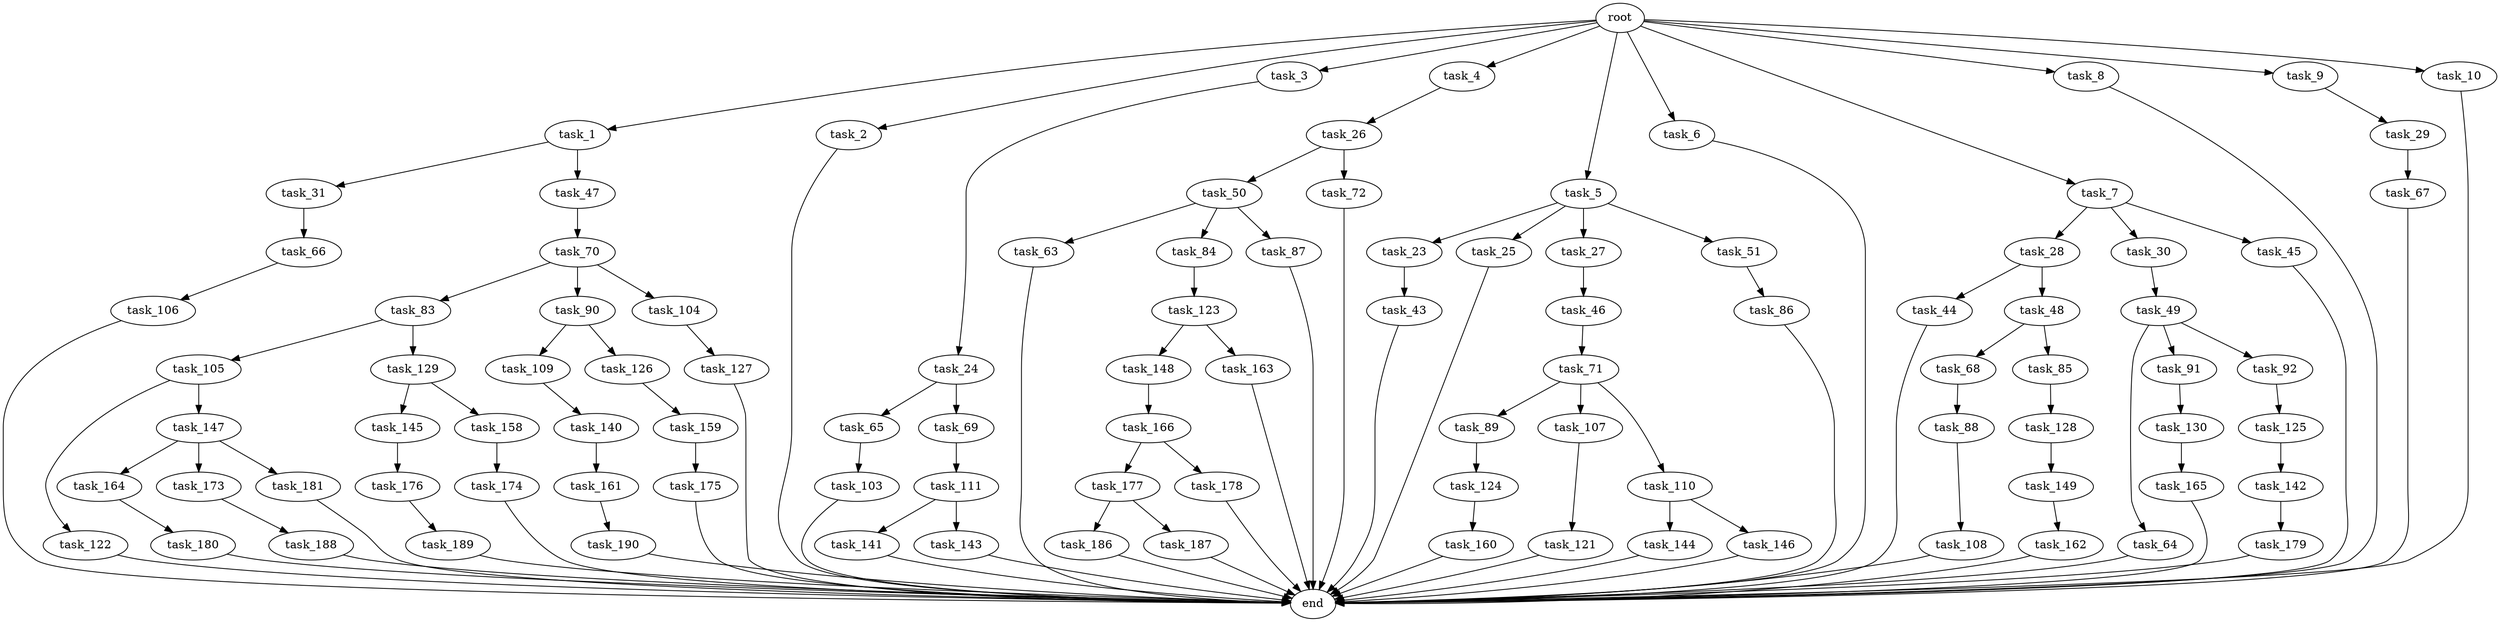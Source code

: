 digraph G {
  root [size="0.000000"];
  task_1 [size="102.400000"];
  task_2 [size="102.400000"];
  task_3 [size="102.400000"];
  task_4 [size="102.400000"];
  task_5 [size="102.400000"];
  task_6 [size="102.400000"];
  task_7 [size="102.400000"];
  task_8 [size="102.400000"];
  task_9 [size="102.400000"];
  task_10 [size="102.400000"];
  task_23 [size="42090679500.800003"];
  task_24 [size="54975581388.800003"];
  task_25 [size="42090679500.800003"];
  task_26 [size="54975581388.800003"];
  task_27 [size="42090679500.800003"];
  task_28 [size="7730941132.800000"];
  task_29 [size="30923764531.200001"];
  task_30 [size="7730941132.800000"];
  task_31 [size="54975581388.800003"];
  task_43 [size="85899345920.000000"];
  task_44 [size="3435973836.800000"];
  task_45 [size="7730941132.800000"];
  task_46 [size="69578470195.199997"];
  task_47 [size="54975581388.800003"];
  task_48 [size="3435973836.800000"];
  task_49 [size="42090679500.800003"];
  task_50 [size="69578470195.199997"];
  task_51 [size="42090679500.800003"];
  task_63 [size="13743895347.200001"];
  task_64 [size="13743895347.200001"];
  task_65 [size="30923764531.200001"];
  task_66 [size="42090679500.800003"];
  task_67 [size="30923764531.200001"];
  task_68 [size="21474836480.000000"];
  task_69 [size="30923764531.200001"];
  task_70 [size="69578470195.199997"];
  task_71 [size="21474836480.000000"];
  task_72 [size="69578470195.199997"];
  task_83 [size="30923764531.200001"];
  task_84 [size="13743895347.200001"];
  task_85 [size="21474836480.000000"];
  task_86 [size="69578470195.199997"];
  task_87 [size="13743895347.200001"];
  task_88 [size="42090679500.800003"];
  task_89 [size="13743895347.200001"];
  task_90 [size="30923764531.200001"];
  task_91 [size="13743895347.200001"];
  task_92 [size="13743895347.200001"];
  task_103 [size="7730941132.800000"];
  task_104 [size="30923764531.200001"];
  task_105 [size="21474836480.000000"];
  task_106 [size="13743895347.200001"];
  task_107 [size="13743895347.200001"];
  task_108 [size="7730941132.800000"];
  task_109 [size="3435973836.800000"];
  task_110 [size="13743895347.200001"];
  task_111 [size="3435973836.800000"];
  task_121 [size="3435973836.800000"];
  task_122 [size="42090679500.800003"];
  task_123 [size="42090679500.800003"];
  task_124 [size="69578470195.199997"];
  task_125 [size="21474836480.000000"];
  task_126 [size="3435973836.800000"];
  task_127 [size="54975581388.800003"];
  task_128 [size="30923764531.200001"];
  task_129 [size="21474836480.000000"];
  task_130 [size="42090679500.800003"];
  task_140 [size="3435973836.800000"];
  task_141 [size="7730941132.800000"];
  task_142 [size="85899345920.000000"];
  task_143 [size="7730941132.800000"];
  task_144 [size="21474836480.000000"];
  task_145 [size="3435973836.800000"];
  task_146 [size="21474836480.000000"];
  task_147 [size="42090679500.800003"];
  task_148 [size="30923764531.200001"];
  task_149 [size="30923764531.200001"];
  task_158 [size="3435973836.800000"];
  task_159 [size="69578470195.199997"];
  task_160 [size="7730941132.800000"];
  task_161 [size="54975581388.800003"];
  task_162 [size="85899345920.000000"];
  task_163 [size="30923764531.200001"];
  task_164 [size="7730941132.800000"];
  task_165 [size="54975581388.800003"];
  task_166 [size="85899345920.000000"];
  task_173 [size="7730941132.800000"];
  task_174 [size="85899345920.000000"];
  task_175 [size="69578470195.199997"];
  task_176 [size="7730941132.800000"];
  task_177 [size="54975581388.800003"];
  task_178 [size="54975581388.800003"];
  task_179 [size="7730941132.800000"];
  task_180 [size="85899345920.000000"];
  task_181 [size="7730941132.800000"];
  task_186 [size="85899345920.000000"];
  task_187 [size="85899345920.000000"];
  task_188 [size="30923764531.200001"];
  task_189 [size="54975581388.800003"];
  task_190 [size="13743895347.200001"];
  end [size="0.000000"];

  root -> task_1 [size="1.000000"];
  root -> task_2 [size="1.000000"];
  root -> task_3 [size="1.000000"];
  root -> task_4 [size="1.000000"];
  root -> task_5 [size="1.000000"];
  root -> task_6 [size="1.000000"];
  root -> task_7 [size="1.000000"];
  root -> task_8 [size="1.000000"];
  root -> task_9 [size="1.000000"];
  root -> task_10 [size="1.000000"];
  task_1 -> task_31 [size="536870912.000000"];
  task_1 -> task_47 [size="536870912.000000"];
  task_2 -> end [size="1.000000"];
  task_3 -> task_24 [size="536870912.000000"];
  task_4 -> task_26 [size="536870912.000000"];
  task_5 -> task_23 [size="411041792.000000"];
  task_5 -> task_25 [size="411041792.000000"];
  task_5 -> task_27 [size="411041792.000000"];
  task_5 -> task_51 [size="411041792.000000"];
  task_6 -> end [size="1.000000"];
  task_7 -> task_28 [size="75497472.000000"];
  task_7 -> task_30 [size="75497472.000000"];
  task_7 -> task_45 [size="75497472.000000"];
  task_8 -> end [size="1.000000"];
  task_9 -> task_29 [size="301989888.000000"];
  task_10 -> end [size="1.000000"];
  task_23 -> task_43 [size="838860800.000000"];
  task_24 -> task_65 [size="301989888.000000"];
  task_24 -> task_69 [size="301989888.000000"];
  task_25 -> end [size="1.000000"];
  task_26 -> task_50 [size="679477248.000000"];
  task_26 -> task_72 [size="679477248.000000"];
  task_27 -> task_46 [size="679477248.000000"];
  task_28 -> task_44 [size="33554432.000000"];
  task_28 -> task_48 [size="33554432.000000"];
  task_29 -> task_67 [size="301989888.000000"];
  task_30 -> task_49 [size="411041792.000000"];
  task_31 -> task_66 [size="411041792.000000"];
  task_43 -> end [size="1.000000"];
  task_44 -> end [size="1.000000"];
  task_45 -> end [size="1.000000"];
  task_46 -> task_71 [size="209715200.000000"];
  task_47 -> task_70 [size="679477248.000000"];
  task_48 -> task_68 [size="209715200.000000"];
  task_48 -> task_85 [size="209715200.000000"];
  task_49 -> task_64 [size="134217728.000000"];
  task_49 -> task_91 [size="134217728.000000"];
  task_49 -> task_92 [size="134217728.000000"];
  task_50 -> task_63 [size="134217728.000000"];
  task_50 -> task_84 [size="134217728.000000"];
  task_50 -> task_87 [size="134217728.000000"];
  task_51 -> task_86 [size="679477248.000000"];
  task_63 -> end [size="1.000000"];
  task_64 -> end [size="1.000000"];
  task_65 -> task_103 [size="75497472.000000"];
  task_66 -> task_106 [size="134217728.000000"];
  task_67 -> end [size="1.000000"];
  task_68 -> task_88 [size="411041792.000000"];
  task_69 -> task_111 [size="33554432.000000"];
  task_70 -> task_83 [size="301989888.000000"];
  task_70 -> task_90 [size="301989888.000000"];
  task_70 -> task_104 [size="301989888.000000"];
  task_71 -> task_89 [size="134217728.000000"];
  task_71 -> task_107 [size="134217728.000000"];
  task_71 -> task_110 [size="134217728.000000"];
  task_72 -> end [size="1.000000"];
  task_83 -> task_105 [size="209715200.000000"];
  task_83 -> task_129 [size="209715200.000000"];
  task_84 -> task_123 [size="411041792.000000"];
  task_85 -> task_128 [size="301989888.000000"];
  task_86 -> end [size="1.000000"];
  task_87 -> end [size="1.000000"];
  task_88 -> task_108 [size="75497472.000000"];
  task_89 -> task_124 [size="679477248.000000"];
  task_90 -> task_109 [size="33554432.000000"];
  task_90 -> task_126 [size="33554432.000000"];
  task_91 -> task_130 [size="411041792.000000"];
  task_92 -> task_125 [size="209715200.000000"];
  task_103 -> end [size="1.000000"];
  task_104 -> task_127 [size="536870912.000000"];
  task_105 -> task_122 [size="411041792.000000"];
  task_105 -> task_147 [size="411041792.000000"];
  task_106 -> end [size="1.000000"];
  task_107 -> task_121 [size="33554432.000000"];
  task_108 -> end [size="1.000000"];
  task_109 -> task_140 [size="33554432.000000"];
  task_110 -> task_144 [size="209715200.000000"];
  task_110 -> task_146 [size="209715200.000000"];
  task_111 -> task_141 [size="75497472.000000"];
  task_111 -> task_143 [size="75497472.000000"];
  task_121 -> end [size="1.000000"];
  task_122 -> end [size="1.000000"];
  task_123 -> task_148 [size="301989888.000000"];
  task_123 -> task_163 [size="301989888.000000"];
  task_124 -> task_160 [size="75497472.000000"];
  task_125 -> task_142 [size="838860800.000000"];
  task_126 -> task_159 [size="679477248.000000"];
  task_127 -> end [size="1.000000"];
  task_128 -> task_149 [size="301989888.000000"];
  task_129 -> task_145 [size="33554432.000000"];
  task_129 -> task_158 [size="33554432.000000"];
  task_130 -> task_165 [size="536870912.000000"];
  task_140 -> task_161 [size="536870912.000000"];
  task_141 -> end [size="1.000000"];
  task_142 -> task_179 [size="75497472.000000"];
  task_143 -> end [size="1.000000"];
  task_144 -> end [size="1.000000"];
  task_145 -> task_176 [size="75497472.000000"];
  task_146 -> end [size="1.000000"];
  task_147 -> task_164 [size="75497472.000000"];
  task_147 -> task_173 [size="75497472.000000"];
  task_147 -> task_181 [size="75497472.000000"];
  task_148 -> task_166 [size="838860800.000000"];
  task_149 -> task_162 [size="838860800.000000"];
  task_158 -> task_174 [size="838860800.000000"];
  task_159 -> task_175 [size="679477248.000000"];
  task_160 -> end [size="1.000000"];
  task_161 -> task_190 [size="134217728.000000"];
  task_162 -> end [size="1.000000"];
  task_163 -> end [size="1.000000"];
  task_164 -> task_180 [size="838860800.000000"];
  task_165 -> end [size="1.000000"];
  task_166 -> task_177 [size="536870912.000000"];
  task_166 -> task_178 [size="536870912.000000"];
  task_173 -> task_188 [size="301989888.000000"];
  task_174 -> end [size="1.000000"];
  task_175 -> end [size="1.000000"];
  task_176 -> task_189 [size="536870912.000000"];
  task_177 -> task_186 [size="838860800.000000"];
  task_177 -> task_187 [size="838860800.000000"];
  task_178 -> end [size="1.000000"];
  task_179 -> end [size="1.000000"];
  task_180 -> end [size="1.000000"];
  task_181 -> end [size="1.000000"];
  task_186 -> end [size="1.000000"];
  task_187 -> end [size="1.000000"];
  task_188 -> end [size="1.000000"];
  task_189 -> end [size="1.000000"];
  task_190 -> end [size="1.000000"];
}
